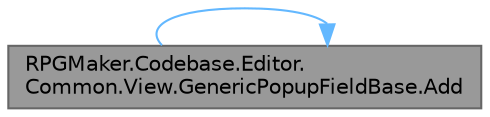 digraph "RPGMaker.Codebase.Editor.Common.View.GenericPopupFieldBase.Add"
{
 // LATEX_PDF_SIZE
  bgcolor="transparent";
  edge [fontname=Helvetica,fontsize=10,labelfontname=Helvetica,labelfontsize=10];
  node [fontname=Helvetica,fontsize=10,shape=box,height=0.2,width=0.4];
  rankdir="LR";
  Node1 [id="Node000001",label="RPGMaker.Codebase.Editor.\lCommon.View.GenericPopupFieldBase.Add",height=0.2,width=0.4,color="gray40", fillcolor="grey60", style="filled", fontcolor="black",tooltip="😁 GenericPopupFieldBaseをVisualElementツリーに追加する。"];
  Node1 -> Node1 [id="edge1_Node000001_Node000001",color="steelblue1",style="solid",tooltip=" "];
}
